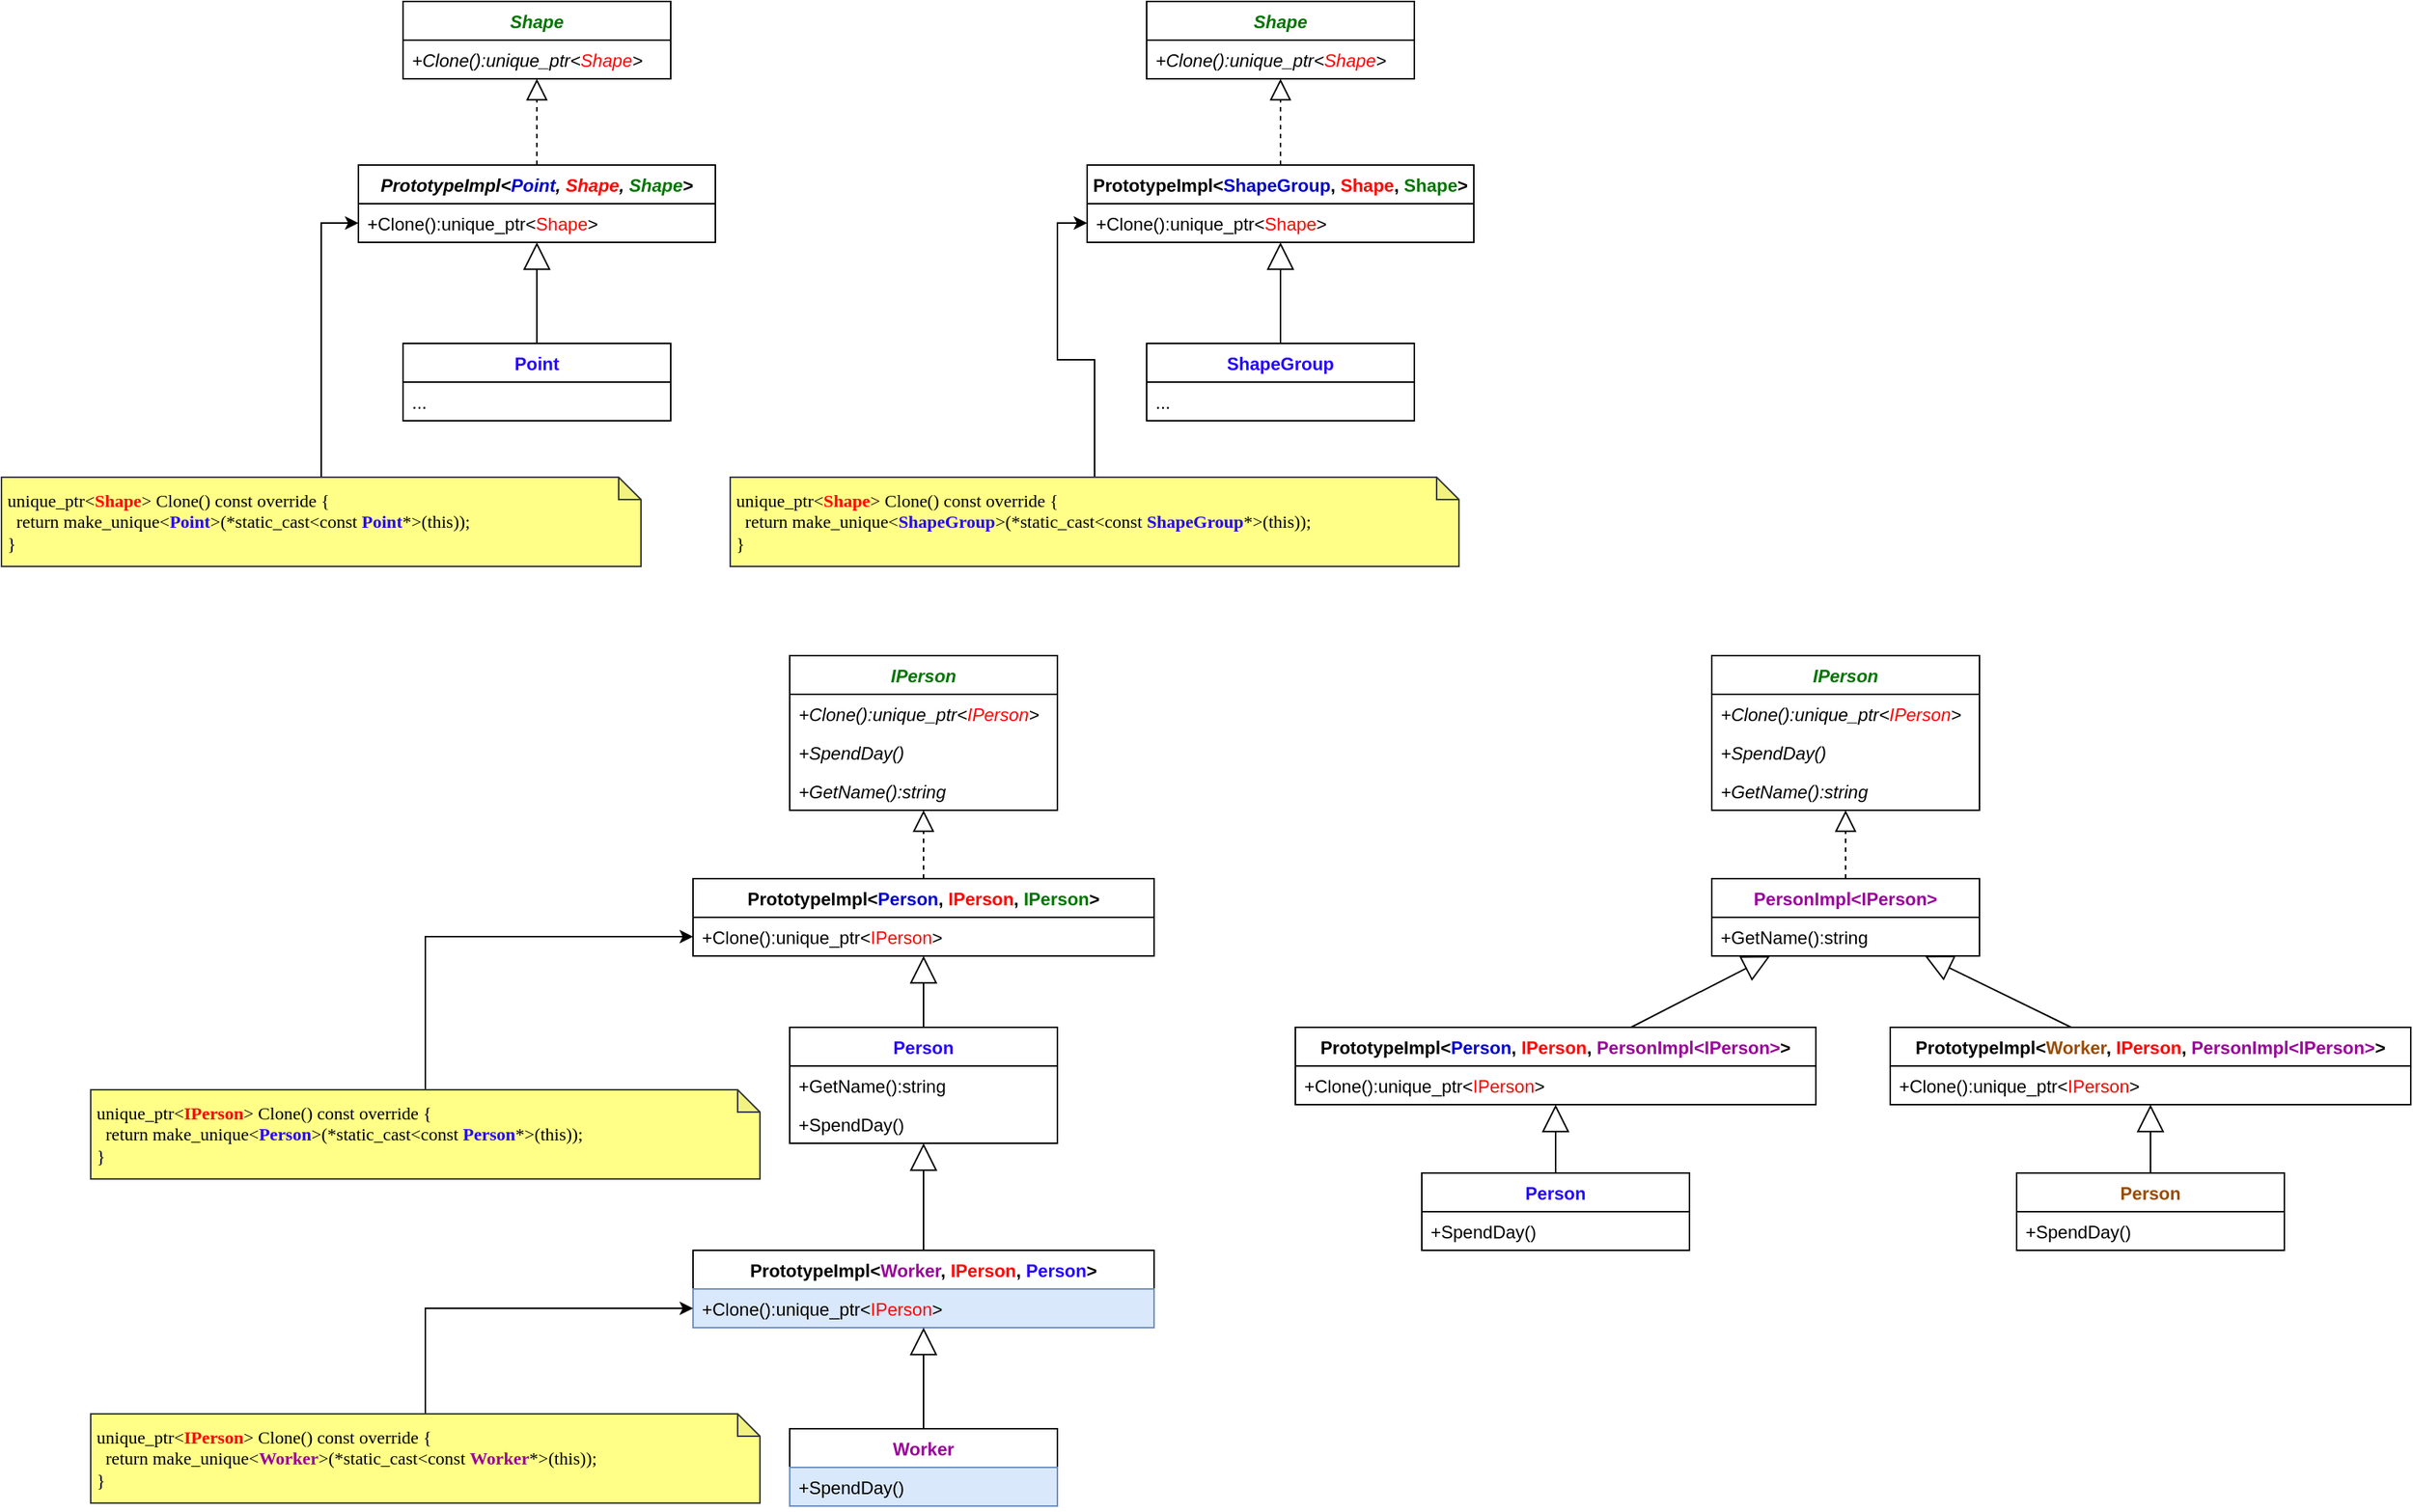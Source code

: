 <mxfile version="27.0.5">
  <diagram name="Page-1" id="zG9zkIzMvjyMxk-u1TkJ">
    <mxGraphModel dx="1090" dy="823" grid="1" gridSize="10" guides="1" tooltips="1" connect="1" arrows="1" fold="1" page="1" pageScale="1" pageWidth="850" pageHeight="1100" math="0" shadow="0">
      <root>
        <mxCell id="0" />
        <mxCell id="1" parent="0" />
        <mxCell id="CCAASxPvr48RPNRsqe6e-1" value="&lt;i&gt;&lt;font style=&quot;color: rgb(0, 117, 0);&quot;&gt;Shape&lt;/font&gt;&lt;/i&gt;" style="swimlane;fontStyle=1;align=center;verticalAlign=top;childLayout=stackLayout;horizontal=1;startSize=26;horizontalStack=0;resizeParent=1;resizeParentMax=0;resizeLast=0;collapsible=1;marginBottom=0;whiteSpace=wrap;html=1;" vertex="1" parent="1">
          <mxGeometry x="320" y="160" width="180" height="52" as="geometry" />
        </mxCell>
        <mxCell id="CCAASxPvr48RPNRsqe6e-2" value="+Clone():unique_ptr&amp;lt;&lt;font style=&quot;color: rgb(255, 0, 0);&quot;&gt;Shape&lt;/font&gt;&amp;gt;" style="text;strokeColor=none;fillColor=none;align=left;verticalAlign=top;spacingLeft=4;spacingRight=4;overflow=hidden;rotatable=0;points=[[0,0.5],[1,0.5]];portConstraint=eastwest;whiteSpace=wrap;html=1;fontStyle=2" vertex="1" parent="CCAASxPvr48RPNRsqe6e-1">
          <mxGeometry y="26" width="180" height="26" as="geometry" />
        </mxCell>
        <mxCell id="CCAASxPvr48RPNRsqe6e-5" value="&lt;span style=&quot;font-style: normal;&quot;&gt;&lt;font style=&quot;color: rgb(37, 3, 255);&quot;&gt;Point&lt;/font&gt;&lt;/span&gt;" style="swimlane;fontStyle=3;align=center;verticalAlign=top;childLayout=stackLayout;horizontal=1;startSize=26;horizontalStack=0;resizeParent=1;resizeParentMax=0;resizeLast=0;collapsible=1;marginBottom=0;whiteSpace=wrap;html=1;" vertex="1" parent="1">
          <mxGeometry x="320" y="390" width="180" height="52" as="geometry" />
        </mxCell>
        <mxCell id="CCAASxPvr48RPNRsqe6e-6" value="..." style="text;strokeColor=none;fillColor=none;align=left;verticalAlign=top;spacingLeft=4;spacingRight=4;overflow=hidden;rotatable=0;points=[[0,0.5],[1,0.5]];portConstraint=eastwest;whiteSpace=wrap;html=1;" vertex="1" parent="CCAASxPvr48RPNRsqe6e-5">
          <mxGeometry y="26" width="180" height="26" as="geometry" />
        </mxCell>
        <mxCell id="CCAASxPvr48RPNRsqe6e-7" value="&lt;span style=&quot;&quot;&gt;PrototypeImpl&amp;lt;&lt;font style=&quot;color: rgb(0, 0, 204);&quot;&gt;Point&lt;/font&gt;, &lt;font style=&quot;color: rgb(255, 0, 0);&quot;&gt;Shape&lt;/font&gt;, &lt;font style=&quot;color: rgb(0, 117, 0);&quot;&gt;Shape&lt;/font&gt;&amp;gt;&lt;/span&gt;" style="swimlane;fontStyle=3;align=center;verticalAlign=top;childLayout=stackLayout;horizontal=1;startSize=26;horizontalStack=0;resizeParent=1;resizeParentMax=0;resizeLast=0;collapsible=1;marginBottom=0;whiteSpace=wrap;html=1;" vertex="1" parent="1">
          <mxGeometry x="290" y="270" width="240" height="52" as="geometry" />
        </mxCell>
        <mxCell id="CCAASxPvr48RPNRsqe6e-8" value="+Clone():unique_ptr&amp;lt;&lt;font style=&quot;color: rgb(255, 0, 0);&quot;&gt;Shape&lt;/font&gt;&amp;gt;" style="text;strokeColor=none;fillColor=none;align=left;verticalAlign=top;spacingLeft=4;spacingRight=4;overflow=hidden;rotatable=0;points=[[0,0.5],[1,0.5]];portConstraint=eastwest;whiteSpace=wrap;html=1;" vertex="1" parent="CCAASxPvr48RPNRsqe6e-7">
          <mxGeometry y="26" width="240" height="26" as="geometry" />
        </mxCell>
        <mxCell id="CCAASxPvr48RPNRsqe6e-9" value="" style="endArrow=block;dashed=1;endFill=0;endSize=12;html=1;rounded=0;" edge="1" parent="1" source="CCAASxPvr48RPNRsqe6e-7" target="CCAASxPvr48RPNRsqe6e-1">
          <mxGeometry width="160" relative="1" as="geometry">
            <mxPoint x="450" y="230" as="sourcePoint" />
            <mxPoint x="610" y="230" as="targetPoint" />
          </mxGeometry>
        </mxCell>
        <mxCell id="CCAASxPvr48RPNRsqe6e-10" value="" style="endArrow=block;endSize=16;endFill=0;html=1;rounded=0;" edge="1" parent="1" source="CCAASxPvr48RPNRsqe6e-5" target="CCAASxPvr48RPNRsqe6e-7">
          <mxGeometry width="160" relative="1" as="geometry">
            <mxPoint x="470" y="330" as="sourcePoint" />
            <mxPoint x="630" y="330" as="targetPoint" />
          </mxGeometry>
        </mxCell>
        <mxCell id="CCAASxPvr48RPNRsqe6e-12" style="edgeStyle=orthogonalEdgeStyle;rounded=0;orthogonalLoop=1;jettySize=auto;html=1;" edge="1" parent="1" source="CCAASxPvr48RPNRsqe6e-11" target="CCAASxPvr48RPNRsqe6e-8">
          <mxGeometry relative="1" as="geometry" />
        </mxCell>
        <mxCell id="CCAASxPvr48RPNRsqe6e-11" value="&lt;div&gt;unique_ptr&amp;lt;&lt;font style=&quot;color: rgb(255, 0, 0);&quot;&gt;&lt;b&gt;Shape&lt;/b&gt;&lt;/font&gt;&amp;gt; Clone() const override {&lt;/div&gt;&amp;nbsp; return make_unique&amp;lt;&lt;font style=&quot;color: rgb(37, 3, 255);&quot;&gt;&lt;b&gt;Point&lt;/b&gt;&lt;/font&gt;&amp;gt;(*static_cast&amp;lt;const &lt;font style=&quot;color: rgb(37, 3, 255);&quot;&gt;&lt;b&gt;Point&lt;/b&gt;&lt;/font&gt;*&amp;gt;(this));&lt;div&gt;}&lt;/div&gt;" style="shape=note;whiteSpace=wrap;html=1;backgroundOutline=1;darkOpacity=0.05;fillColor=#ffff88;strokeColor=#36393d;fontFamily=Consolas;size=15;align=left;spacingLeft=2;" vertex="1" parent="1">
          <mxGeometry x="50" y="480" width="430" height="60" as="geometry" />
        </mxCell>
        <mxCell id="CCAASxPvr48RPNRsqe6e-13" value="&lt;i&gt;&lt;font style=&quot;color: rgb(0, 117, 0);&quot;&gt;Shape&lt;/font&gt;&lt;/i&gt;" style="swimlane;fontStyle=1;align=center;verticalAlign=top;childLayout=stackLayout;horizontal=1;startSize=26;horizontalStack=0;resizeParent=1;resizeParentMax=0;resizeLast=0;collapsible=1;marginBottom=0;whiteSpace=wrap;html=1;" vertex="1" parent="1">
          <mxGeometry x="820" y="160" width="180" height="52" as="geometry" />
        </mxCell>
        <mxCell id="CCAASxPvr48RPNRsqe6e-14" value="+Clone():unique_ptr&amp;lt;&lt;font style=&quot;color: rgb(255, 0, 0);&quot;&gt;Shape&lt;/font&gt;&amp;gt;" style="text;strokeColor=none;fillColor=none;align=left;verticalAlign=top;spacingLeft=4;spacingRight=4;overflow=hidden;rotatable=0;points=[[0,0.5],[1,0.5]];portConstraint=eastwest;whiteSpace=wrap;html=1;fontStyle=2" vertex="1" parent="CCAASxPvr48RPNRsqe6e-13">
          <mxGeometry y="26" width="180" height="26" as="geometry" />
        </mxCell>
        <mxCell id="CCAASxPvr48RPNRsqe6e-15" value="&lt;span style=&quot;font-style: normal;&quot;&gt;&lt;font style=&quot;color: rgb(37, 3, 255);&quot;&gt;ShapeGroup&lt;/font&gt;&lt;/span&gt;" style="swimlane;fontStyle=3;align=center;verticalAlign=top;childLayout=stackLayout;horizontal=1;startSize=26;horizontalStack=0;resizeParent=1;resizeParentMax=0;resizeLast=0;collapsible=1;marginBottom=0;whiteSpace=wrap;html=1;" vertex="1" parent="1">
          <mxGeometry x="820" y="390" width="180" height="52" as="geometry" />
        </mxCell>
        <mxCell id="CCAASxPvr48RPNRsqe6e-16" value="..." style="text;strokeColor=none;fillColor=none;align=left;verticalAlign=top;spacingLeft=4;spacingRight=4;overflow=hidden;rotatable=0;points=[[0,0.5],[1,0.5]];portConstraint=eastwest;whiteSpace=wrap;html=1;" vertex="1" parent="CCAASxPvr48RPNRsqe6e-15">
          <mxGeometry y="26" width="180" height="26" as="geometry" />
        </mxCell>
        <mxCell id="CCAASxPvr48RPNRsqe6e-17" value="&lt;span style=&quot;&quot;&gt;PrototypeImpl&amp;lt;&lt;font style=&quot;color: rgb(0, 0, 204);&quot;&gt;ShapeGroup&lt;/font&gt;, &lt;font style=&quot;color: rgb(255, 0, 0);&quot;&gt;Shape&lt;/font&gt;, &lt;font style=&quot;color: rgb(0, 117, 0);&quot;&gt;Shape&lt;/font&gt;&amp;gt;&lt;/span&gt;" style="swimlane;fontStyle=1;align=center;verticalAlign=top;childLayout=stackLayout;horizontal=1;startSize=26;horizontalStack=0;resizeParent=1;resizeParentMax=0;resizeLast=0;collapsible=1;marginBottom=0;whiteSpace=wrap;html=1;" vertex="1" parent="1">
          <mxGeometry x="780" y="270" width="260" height="52" as="geometry" />
        </mxCell>
        <mxCell id="CCAASxPvr48RPNRsqe6e-18" value="+Clone():unique_ptr&amp;lt;&lt;font style=&quot;color: rgb(255, 0, 0);&quot;&gt;Shape&lt;/font&gt;&amp;gt;" style="text;strokeColor=none;fillColor=none;align=left;verticalAlign=top;spacingLeft=4;spacingRight=4;overflow=hidden;rotatable=0;points=[[0,0.5],[1,0.5]];portConstraint=eastwest;whiteSpace=wrap;html=1;" vertex="1" parent="CCAASxPvr48RPNRsqe6e-17">
          <mxGeometry y="26" width="260" height="26" as="geometry" />
        </mxCell>
        <mxCell id="CCAASxPvr48RPNRsqe6e-19" value="" style="endArrow=block;dashed=1;endFill=0;endSize=12;html=1;rounded=0;" edge="1" source="CCAASxPvr48RPNRsqe6e-17" target="CCAASxPvr48RPNRsqe6e-13" parent="1">
          <mxGeometry width="160" relative="1" as="geometry">
            <mxPoint x="950" y="230" as="sourcePoint" />
            <mxPoint x="1110" y="230" as="targetPoint" />
          </mxGeometry>
        </mxCell>
        <mxCell id="CCAASxPvr48RPNRsqe6e-20" value="" style="endArrow=block;endSize=16;endFill=0;html=1;rounded=0;" edge="1" source="CCAASxPvr48RPNRsqe6e-15" target="CCAASxPvr48RPNRsqe6e-17" parent="1">
          <mxGeometry width="160" relative="1" as="geometry">
            <mxPoint x="970" y="330" as="sourcePoint" />
            <mxPoint x="1130" y="330" as="targetPoint" />
          </mxGeometry>
        </mxCell>
        <mxCell id="CCAASxPvr48RPNRsqe6e-21" style="edgeStyle=orthogonalEdgeStyle;rounded=0;orthogonalLoop=1;jettySize=auto;html=1;" edge="1" source="CCAASxPvr48RPNRsqe6e-22" target="CCAASxPvr48RPNRsqe6e-18" parent="1">
          <mxGeometry relative="1" as="geometry" />
        </mxCell>
        <mxCell id="CCAASxPvr48RPNRsqe6e-22" value="&lt;div&gt;unique_ptr&amp;lt;&lt;font style=&quot;color: rgb(255, 0, 0);&quot;&gt;&lt;b&gt;Shape&lt;/b&gt;&lt;/font&gt;&amp;gt; Clone() const override {&lt;/div&gt;&amp;nbsp; return make_unique&amp;lt;&lt;font color=&quot;#2503ff&quot;&gt;&lt;b&gt;ShapeGroup&lt;/b&gt;&lt;/font&gt;&amp;gt;(*static_cast&amp;lt;const &lt;font style=&quot;color: rgb(37, 3, 255);&quot;&gt;&lt;b&gt;ShapeGroup&lt;/b&gt;&lt;/font&gt;*&amp;gt;(this));&lt;div&gt;}&lt;/div&gt;" style="shape=note;whiteSpace=wrap;html=1;backgroundOutline=1;darkOpacity=0.05;fillColor=#ffff88;strokeColor=#36393d;fontFamily=Consolas;size=15;align=left;spacingLeft=2;" vertex="1" parent="1">
          <mxGeometry x="540" y="480" width="490" height="60" as="geometry" />
        </mxCell>
        <mxCell id="CCAASxPvr48RPNRsqe6e-23" value="&lt;i&gt;&lt;font style=&quot;color: rgb(0, 117, 0);&quot;&gt;IPerson&lt;/font&gt;&lt;/i&gt;" style="swimlane;fontStyle=1;align=center;verticalAlign=top;childLayout=stackLayout;horizontal=1;startSize=26;horizontalStack=0;resizeParent=1;resizeParentMax=0;resizeLast=0;collapsible=1;marginBottom=0;whiteSpace=wrap;html=1;" vertex="1" parent="1">
          <mxGeometry x="580" y="600" width="180" height="104" as="geometry" />
        </mxCell>
        <mxCell id="CCAASxPvr48RPNRsqe6e-24" value="+Clone():unique_ptr&amp;lt;&lt;font color=&quot;#ff0000&quot;&gt;IPerson&lt;/font&gt;&amp;gt;" style="text;strokeColor=none;fillColor=none;align=left;verticalAlign=top;spacingLeft=4;spacingRight=4;overflow=hidden;rotatable=0;points=[[0,0.5],[1,0.5]];portConstraint=eastwest;whiteSpace=wrap;html=1;fontStyle=2" vertex="1" parent="CCAASxPvr48RPNRsqe6e-23">
          <mxGeometry y="26" width="180" height="26" as="geometry" />
        </mxCell>
        <mxCell id="CCAASxPvr48RPNRsqe6e-43" value="+SpendDay()" style="text;strokeColor=none;fillColor=none;align=left;verticalAlign=top;spacingLeft=4;spacingRight=4;overflow=hidden;rotatable=0;points=[[0,0.5],[1,0.5]];portConstraint=eastwest;whiteSpace=wrap;html=1;fontStyle=2" vertex="1" parent="CCAASxPvr48RPNRsqe6e-23">
          <mxGeometry y="52" width="180" height="26" as="geometry" />
        </mxCell>
        <mxCell id="CCAASxPvr48RPNRsqe6e-44" value="+GetName():string" style="text;strokeColor=none;fillColor=none;align=left;verticalAlign=top;spacingLeft=4;spacingRight=4;overflow=hidden;rotatable=0;points=[[0,0.5],[1,0.5]];portConstraint=eastwest;whiteSpace=wrap;html=1;fontStyle=2" vertex="1" parent="CCAASxPvr48RPNRsqe6e-23">
          <mxGeometry y="78" width="180" height="26" as="geometry" />
        </mxCell>
        <mxCell id="CCAASxPvr48RPNRsqe6e-25" value="&lt;span style=&quot;font-style: normal;&quot;&gt;&lt;font style=&quot;color: rgb(37, 3, 255);&quot;&gt;Person&lt;/font&gt;&lt;/span&gt;" style="swimlane;fontStyle=3;align=center;verticalAlign=top;childLayout=stackLayout;horizontal=1;startSize=26;horizontalStack=0;resizeParent=1;resizeParentMax=0;resizeLast=0;collapsible=1;marginBottom=0;whiteSpace=wrap;html=1;" vertex="1" parent="1">
          <mxGeometry x="580" y="850" width="180" height="78" as="geometry" />
        </mxCell>
        <mxCell id="CCAASxPvr48RPNRsqe6e-46" value="+GetName():string" style="text;strokeColor=none;fillColor=none;align=left;verticalAlign=top;spacingLeft=4;spacingRight=4;overflow=hidden;rotatable=0;points=[[0,0.5],[1,0.5]];portConstraint=eastwest;whiteSpace=wrap;html=1;fontStyle=0" vertex="1" parent="CCAASxPvr48RPNRsqe6e-25">
          <mxGeometry y="26" width="180" height="26" as="geometry" />
        </mxCell>
        <mxCell id="CCAASxPvr48RPNRsqe6e-45" value="+SpendDay()" style="text;strokeColor=none;fillColor=none;align=left;verticalAlign=top;spacingLeft=4;spacingRight=4;overflow=hidden;rotatable=0;points=[[0,0.5],[1,0.5]];portConstraint=eastwest;whiteSpace=wrap;html=1;fontStyle=0" vertex="1" parent="CCAASxPvr48RPNRsqe6e-25">
          <mxGeometry y="52" width="180" height="26" as="geometry" />
        </mxCell>
        <mxCell id="CCAASxPvr48RPNRsqe6e-27" value="&lt;span style=&quot;&quot;&gt;PrototypeImpl&amp;lt;&lt;font style=&quot;color: rgb(0, 0, 204);&quot;&gt;Person&lt;/font&gt;, &lt;font style=&quot;color: rgb(255, 0, 0);&quot;&gt;IPerson&lt;/font&gt;, &lt;font style=&quot;color: rgb(0, 117, 0);&quot;&gt;IPerson&lt;/font&gt;&amp;gt;&lt;/span&gt;" style="swimlane;fontStyle=1;align=center;verticalAlign=top;childLayout=stackLayout;horizontal=1;startSize=26;horizontalStack=0;resizeParent=1;resizeParentMax=0;resizeLast=0;collapsible=1;marginBottom=0;whiteSpace=wrap;html=1;" vertex="1" parent="1">
          <mxGeometry x="515" y="750" width="310" height="52" as="geometry" />
        </mxCell>
        <mxCell id="CCAASxPvr48RPNRsqe6e-28" value="+Clone():unique_ptr&amp;lt;&lt;font style=&quot;color: rgb(255, 0, 0);&quot;&gt;IPerson&lt;/font&gt;&amp;gt;" style="text;strokeColor=none;fillColor=none;align=left;verticalAlign=top;spacingLeft=4;spacingRight=4;overflow=hidden;rotatable=0;points=[[0,0.5],[1,0.5]];portConstraint=eastwest;whiteSpace=wrap;html=1;" vertex="1" parent="CCAASxPvr48RPNRsqe6e-27">
          <mxGeometry y="26" width="310" height="26" as="geometry" />
        </mxCell>
        <mxCell id="CCAASxPvr48RPNRsqe6e-29" value="" style="endArrow=block;dashed=1;endFill=0;endSize=12;html=1;rounded=0;" edge="1" parent="1" source="CCAASxPvr48RPNRsqe6e-27" target="CCAASxPvr48RPNRsqe6e-23">
          <mxGeometry width="160" relative="1" as="geometry">
            <mxPoint x="710" y="710" as="sourcePoint" />
            <mxPoint x="870" y="710" as="targetPoint" />
          </mxGeometry>
        </mxCell>
        <mxCell id="CCAASxPvr48RPNRsqe6e-30" value="" style="endArrow=block;endSize=16;endFill=0;html=1;rounded=0;" edge="1" parent="1" source="CCAASxPvr48RPNRsqe6e-25" target="CCAASxPvr48RPNRsqe6e-27">
          <mxGeometry width="160" relative="1" as="geometry">
            <mxPoint x="730" y="810" as="sourcePoint" />
            <mxPoint x="890" y="810" as="targetPoint" />
          </mxGeometry>
        </mxCell>
        <mxCell id="CCAASxPvr48RPNRsqe6e-31" style="edgeStyle=orthogonalEdgeStyle;rounded=0;orthogonalLoop=1;jettySize=auto;html=1;" edge="1" parent="1" source="CCAASxPvr48RPNRsqe6e-32" target="CCAASxPvr48RPNRsqe6e-28">
          <mxGeometry relative="1" as="geometry" />
        </mxCell>
        <mxCell id="CCAASxPvr48RPNRsqe6e-32" value="&lt;div&gt;unique_ptr&amp;lt;&lt;font style=&quot;color: rgb(255, 0, 0);&quot;&gt;&lt;b&gt;IPerson&lt;/b&gt;&lt;/font&gt;&amp;gt; Clone() const override {&lt;/div&gt;&amp;nbsp; return make_unique&amp;lt;&lt;font color=&quot;#2503ff&quot;&gt;&lt;b&gt;Person&lt;/b&gt;&lt;/font&gt;&amp;gt;(*static_cast&amp;lt;const &lt;font style=&quot;color: rgb(37, 3, 255);&quot;&gt;&lt;b&gt;Person&lt;/b&gt;&lt;/font&gt;*&amp;gt;(this));&lt;div&gt;}&lt;/div&gt;" style="shape=note;whiteSpace=wrap;html=1;backgroundOutline=1;darkOpacity=0.05;fillColor=#ffff88;strokeColor=#36393d;fontFamily=Consolas;size=15;align=left;spacingLeft=2;" vertex="1" parent="1">
          <mxGeometry x="110" y="892" width="450" height="60" as="geometry" />
        </mxCell>
        <mxCell id="CCAASxPvr48RPNRsqe6e-33" value="&lt;span style=&quot;&quot;&gt;PrototypeImpl&amp;lt;&lt;font style=&quot;color: rgb(153, 0, 153);&quot;&gt;Worker&lt;/font&gt;, &lt;font style=&quot;color: rgb(255, 0, 0);&quot;&gt;IPerson&lt;/font&gt;, &lt;font style=&quot;color: rgb(37, 3, 255);&quot;&gt;Person&lt;/font&gt;&amp;gt;&lt;/span&gt;" style="swimlane;fontStyle=1;align=center;verticalAlign=top;childLayout=stackLayout;horizontal=1;startSize=26;horizontalStack=0;resizeParent=1;resizeParentMax=0;resizeLast=0;collapsible=1;marginBottom=0;whiteSpace=wrap;html=1;" vertex="1" parent="1">
          <mxGeometry x="515" y="1000" width="310" height="52" as="geometry" />
        </mxCell>
        <mxCell id="CCAASxPvr48RPNRsqe6e-34" value="+Clone():unique_ptr&amp;lt;&lt;font style=&quot;color: rgb(255, 0, 0);&quot;&gt;IPerson&lt;/font&gt;&amp;gt;" style="text;strokeColor=#6c8ebf;fillColor=#dae8fc;align=left;verticalAlign=top;spacingLeft=4;spacingRight=4;overflow=hidden;rotatable=0;points=[[0,0.5],[1,0.5]];portConstraint=eastwest;whiteSpace=wrap;html=1;" vertex="1" parent="CCAASxPvr48RPNRsqe6e-33">
          <mxGeometry y="26" width="310" height="26" as="geometry" />
        </mxCell>
        <mxCell id="CCAASxPvr48RPNRsqe6e-37" value="&lt;span style=&quot;font-style: normal;&quot;&gt;&lt;font style=&quot;color: rgb(153, 0, 153);&quot;&gt;Worker&lt;/font&gt;&lt;/span&gt;" style="swimlane;fontStyle=3;align=center;verticalAlign=top;childLayout=stackLayout;horizontal=1;startSize=26;horizontalStack=0;resizeParent=1;resizeParentMax=0;resizeLast=0;collapsible=1;marginBottom=0;whiteSpace=wrap;html=1;" vertex="1" parent="1">
          <mxGeometry x="580" y="1120" width="180" height="52" as="geometry" />
        </mxCell>
        <mxCell id="CCAASxPvr48RPNRsqe6e-47" value="+SpendDay()" style="text;strokeColor=#6c8ebf;fillColor=#dae8fc;align=left;verticalAlign=top;spacingLeft=4;spacingRight=4;overflow=hidden;rotatable=0;points=[[0,0.5],[1,0.5]];portConstraint=eastwest;whiteSpace=wrap;html=1;fontStyle=0" vertex="1" parent="CCAASxPvr48RPNRsqe6e-37">
          <mxGeometry y="26" width="180" height="26" as="geometry" />
        </mxCell>
        <mxCell id="CCAASxPvr48RPNRsqe6e-39" value="" style="endArrow=block;endSize=16;endFill=0;html=1;rounded=0;" edge="1" parent="1" source="CCAASxPvr48RPNRsqe6e-33" target="CCAASxPvr48RPNRsqe6e-25">
          <mxGeometry width="160" relative="1" as="geometry">
            <mxPoint x="890" y="1012" as="sourcePoint" />
            <mxPoint x="890" y="944" as="targetPoint" />
          </mxGeometry>
        </mxCell>
        <mxCell id="CCAASxPvr48RPNRsqe6e-40" value="" style="endArrow=block;endSize=16;endFill=0;html=1;rounded=0;" edge="1" parent="1" source="CCAASxPvr48RPNRsqe6e-37" target="CCAASxPvr48RPNRsqe6e-33">
          <mxGeometry width="160" relative="1" as="geometry">
            <mxPoint x="680" y="990" as="sourcePoint" />
            <mxPoint x="680" y="932" as="targetPoint" />
          </mxGeometry>
        </mxCell>
        <mxCell id="CCAASxPvr48RPNRsqe6e-42" style="edgeStyle=orthogonalEdgeStyle;rounded=0;orthogonalLoop=1;jettySize=auto;html=1;" edge="1" parent="1" source="CCAASxPvr48RPNRsqe6e-41" target="CCAASxPvr48RPNRsqe6e-34">
          <mxGeometry relative="1" as="geometry" />
        </mxCell>
        <mxCell id="CCAASxPvr48RPNRsqe6e-41" value="&lt;div&gt;unique_ptr&amp;lt;&lt;font style=&quot;color: rgb(255, 0, 0);&quot;&gt;&lt;b&gt;IPerson&lt;/b&gt;&lt;/font&gt;&amp;gt; Clone() const override {&lt;/div&gt;&amp;nbsp; return make_unique&amp;lt;&lt;font color=&quot;#990099&quot;&gt;&lt;b&gt;Worker&lt;/b&gt;&lt;/font&gt;&amp;gt;(*static_cast&amp;lt;const &lt;font style=&quot;color: rgb(153, 0, 153);&quot;&gt;&lt;b&gt;Worker&lt;/b&gt;&lt;/font&gt;*&amp;gt;(this));&lt;div&gt;}&lt;/div&gt;" style="shape=note;whiteSpace=wrap;html=1;backgroundOutline=1;darkOpacity=0.05;fillColor=#ffff88;strokeColor=#36393d;fontFamily=Consolas;size=15;align=left;spacingLeft=2;" vertex="1" parent="1">
          <mxGeometry x="110" y="1110" width="450" height="60" as="geometry" />
        </mxCell>
        <mxCell id="CCAASxPvr48RPNRsqe6e-62" value="&lt;i&gt;&lt;font style=&quot;color: rgb(0, 117, 0);&quot;&gt;IPerson&lt;/font&gt;&lt;/i&gt;" style="swimlane;fontStyle=1;align=center;verticalAlign=top;childLayout=stackLayout;horizontal=1;startSize=26;horizontalStack=0;resizeParent=1;resizeParentMax=0;resizeLast=0;collapsible=1;marginBottom=0;whiteSpace=wrap;html=1;" vertex="1" parent="1">
          <mxGeometry x="1200" y="600" width="180" height="104" as="geometry" />
        </mxCell>
        <mxCell id="CCAASxPvr48RPNRsqe6e-63" value="+Clone():unique_ptr&amp;lt;&lt;font color=&quot;#ff0000&quot;&gt;IPerson&lt;/font&gt;&amp;gt;" style="text;strokeColor=none;fillColor=none;align=left;verticalAlign=top;spacingLeft=4;spacingRight=4;overflow=hidden;rotatable=0;points=[[0,0.5],[1,0.5]];portConstraint=eastwest;whiteSpace=wrap;html=1;fontStyle=2" vertex="1" parent="CCAASxPvr48RPNRsqe6e-62">
          <mxGeometry y="26" width="180" height="26" as="geometry" />
        </mxCell>
        <mxCell id="CCAASxPvr48RPNRsqe6e-64" value="+SpendDay()" style="text;strokeColor=none;fillColor=none;align=left;verticalAlign=top;spacingLeft=4;spacingRight=4;overflow=hidden;rotatable=0;points=[[0,0.5],[1,0.5]];portConstraint=eastwest;whiteSpace=wrap;html=1;fontStyle=2" vertex="1" parent="CCAASxPvr48RPNRsqe6e-62">
          <mxGeometry y="52" width="180" height="26" as="geometry" />
        </mxCell>
        <mxCell id="CCAASxPvr48RPNRsqe6e-65" value="+GetName():string" style="text;strokeColor=none;fillColor=none;align=left;verticalAlign=top;spacingLeft=4;spacingRight=4;overflow=hidden;rotatable=0;points=[[0,0.5],[1,0.5]];portConstraint=eastwest;whiteSpace=wrap;html=1;fontStyle=2" vertex="1" parent="CCAASxPvr48RPNRsqe6e-62">
          <mxGeometry y="78" width="180" height="26" as="geometry" />
        </mxCell>
        <mxCell id="CCAASxPvr48RPNRsqe6e-66" value="&lt;span style=&quot;&quot;&gt;PrototypeImpl&amp;lt;&lt;font style=&quot;color: rgb(0, 0, 204);&quot;&gt;Person&lt;/font&gt;, &lt;font style=&quot;color: rgb(255, 0, 0);&quot;&gt;IPerson&lt;/font&gt;,&amp;nbsp;&lt;/span&gt;&lt;span style=&quot;color: rgb(153, 0, 153);&quot;&gt;PersonImpl&amp;lt;IPerson&amp;gt;&lt;/span&gt;&lt;span style=&quot;&quot;&gt;&amp;gt;&lt;/span&gt;" style="swimlane;fontStyle=1;align=center;verticalAlign=top;childLayout=stackLayout;horizontal=1;startSize=26;horizontalStack=0;resizeParent=1;resizeParentMax=0;resizeLast=0;collapsible=1;marginBottom=0;whiteSpace=wrap;html=1;" vertex="1" parent="1">
          <mxGeometry x="920" y="850" width="350" height="52" as="geometry" />
        </mxCell>
        <mxCell id="CCAASxPvr48RPNRsqe6e-67" value="+Clone():unique_ptr&amp;lt;&lt;font style=&quot;color: rgb(255, 0, 0);&quot;&gt;IPerson&lt;/font&gt;&amp;gt;" style="text;strokeColor=none;fillColor=none;align=left;verticalAlign=top;spacingLeft=4;spacingRight=4;overflow=hidden;rotatable=0;points=[[0,0.5],[1,0.5]];portConstraint=eastwest;whiteSpace=wrap;html=1;" vertex="1" parent="CCAASxPvr48RPNRsqe6e-66">
          <mxGeometry y="26" width="350" height="26" as="geometry" />
        </mxCell>
        <mxCell id="CCAASxPvr48RPNRsqe6e-68" value="" style="endArrow=block;dashed=1;endFill=0;endSize=12;html=1;rounded=0;" edge="1" source="CCAASxPvr48RPNRsqe6e-69" target="CCAASxPvr48RPNRsqe6e-62" parent="1">
          <mxGeometry width="160" relative="1" as="geometry">
            <mxPoint x="1205" y="710" as="sourcePoint" />
            <mxPoint x="1365" y="710" as="targetPoint" />
          </mxGeometry>
        </mxCell>
        <mxCell id="CCAASxPvr48RPNRsqe6e-69" value="&lt;span style=&quot;font-style: normal;&quot;&gt;&lt;font style=&quot;color: rgb(153, 0, 153);&quot;&gt;PersonImpl&amp;lt;IPerson&amp;gt;&lt;/font&gt;&lt;/span&gt;" style="swimlane;fontStyle=3;align=center;verticalAlign=top;childLayout=stackLayout;horizontal=1;startSize=26;horizontalStack=0;resizeParent=1;resizeParentMax=0;resizeLast=0;collapsible=1;marginBottom=0;whiteSpace=wrap;html=1;" vertex="1" parent="1">
          <mxGeometry x="1200" y="750" width="180" height="52" as="geometry" />
        </mxCell>
        <mxCell id="CCAASxPvr48RPNRsqe6e-70" value="+GetName():string" style="text;strokeColor=none;fillColor=none;align=left;verticalAlign=top;spacingLeft=4;spacingRight=4;overflow=hidden;rotatable=0;points=[[0,0.5],[1,0.5]];portConstraint=eastwest;whiteSpace=wrap;html=1;fontStyle=0" vertex="1" parent="CCAASxPvr48RPNRsqe6e-69">
          <mxGeometry y="26" width="180" height="26" as="geometry" />
        </mxCell>
        <mxCell id="CCAASxPvr48RPNRsqe6e-73" value="" style="endArrow=block;endSize=16;endFill=0;html=1;rounded=0;" edge="1" parent="1" source="CCAASxPvr48RPNRsqe6e-66" target="CCAASxPvr48RPNRsqe6e-69">
          <mxGeometry width="160" relative="1" as="geometry">
            <mxPoint x="1510" y="874" as="sourcePoint" />
            <mxPoint x="1510" y="802" as="targetPoint" />
          </mxGeometry>
        </mxCell>
        <mxCell id="CCAASxPvr48RPNRsqe6e-74" value="&lt;span style=&quot;font-style: normal;&quot;&gt;&lt;font style=&quot;color: rgb(37, 3, 255);&quot;&gt;Person&lt;/font&gt;&lt;/span&gt;" style="swimlane;fontStyle=3;align=center;verticalAlign=top;childLayout=stackLayout;horizontal=1;startSize=26;horizontalStack=0;resizeParent=1;resizeParentMax=0;resizeLast=0;collapsible=1;marginBottom=0;whiteSpace=wrap;html=1;" vertex="1" parent="1">
          <mxGeometry x="1005" y="948" width="180" height="52" as="geometry" />
        </mxCell>
        <mxCell id="CCAASxPvr48RPNRsqe6e-76" value="+SpendDay()" style="text;strokeColor=none;fillColor=none;align=left;verticalAlign=top;spacingLeft=4;spacingRight=4;overflow=hidden;rotatable=0;points=[[0,0.5],[1,0.5]];portConstraint=eastwest;whiteSpace=wrap;html=1;fontStyle=0" vertex="1" parent="CCAASxPvr48RPNRsqe6e-74">
          <mxGeometry y="26" width="180" height="26" as="geometry" />
        </mxCell>
        <mxCell id="CCAASxPvr48RPNRsqe6e-77" value="" style="endArrow=block;endSize=16;endFill=0;html=1;rounded=0;" edge="1" parent="1" source="CCAASxPvr48RPNRsqe6e-74" target="CCAASxPvr48RPNRsqe6e-66">
          <mxGeometry width="160" relative="1" as="geometry">
            <mxPoint x="1175" y="860" as="sourcePoint" />
            <mxPoint x="1175" y="812" as="targetPoint" />
          </mxGeometry>
        </mxCell>
        <mxCell id="CCAASxPvr48RPNRsqe6e-80" value="&lt;span style=&quot;&quot;&gt;PrototypeImpl&amp;lt;&lt;font style=&quot;color: rgb(153, 76, 0);&quot;&gt;Worker&lt;/font&gt;, &lt;font style=&quot;color: rgb(255, 0, 0);&quot;&gt;IPerson&lt;/font&gt;,&amp;nbsp;&lt;/span&gt;&lt;span style=&quot;color: rgb(153, 0, 153);&quot;&gt;PersonImpl&amp;lt;IPerson&amp;gt;&lt;/span&gt;&lt;span style=&quot;&quot;&gt;&amp;gt;&lt;/span&gt;" style="swimlane;fontStyle=1;align=center;verticalAlign=top;childLayout=stackLayout;horizontal=1;startSize=26;horizontalStack=0;resizeParent=1;resizeParentMax=0;resizeLast=0;collapsible=1;marginBottom=0;whiteSpace=wrap;html=1;" vertex="1" parent="1">
          <mxGeometry x="1320" y="850" width="350" height="52" as="geometry" />
        </mxCell>
        <mxCell id="CCAASxPvr48RPNRsqe6e-81" value="+Clone():unique_ptr&amp;lt;&lt;font style=&quot;color: rgb(255, 0, 0);&quot;&gt;IPerson&lt;/font&gt;&amp;gt;" style="text;strokeColor=none;fillColor=none;align=left;verticalAlign=top;spacingLeft=4;spacingRight=4;overflow=hidden;rotatable=0;points=[[0,0.5],[1,0.5]];portConstraint=eastwest;whiteSpace=wrap;html=1;" vertex="1" parent="CCAASxPvr48RPNRsqe6e-80">
          <mxGeometry y="26" width="350" height="26" as="geometry" />
        </mxCell>
        <mxCell id="CCAASxPvr48RPNRsqe6e-82" value="" style="endArrow=block;endSize=16;endFill=0;html=1;rounded=0;" edge="1" parent="1" source="CCAASxPvr48RPNRsqe6e-80" target="CCAASxPvr48RPNRsqe6e-69">
          <mxGeometry width="160" relative="1" as="geometry">
            <mxPoint x="1510" y="874" as="sourcePoint" />
            <mxPoint x="1510" y="802" as="targetPoint" />
          </mxGeometry>
        </mxCell>
        <mxCell id="CCAASxPvr48RPNRsqe6e-83" value="&lt;span style=&quot;font-style: normal;&quot;&gt;&lt;font style=&quot;color: rgb(153, 76, 0);&quot;&gt;Person&lt;/font&gt;&lt;/span&gt;" style="swimlane;fontStyle=3;align=center;verticalAlign=top;childLayout=stackLayout;horizontal=1;startSize=26;horizontalStack=0;resizeParent=1;resizeParentMax=0;resizeLast=0;collapsible=1;marginBottom=0;whiteSpace=wrap;html=1;" vertex="1" parent="1">
          <mxGeometry x="1405" y="948" width="180" height="52" as="geometry" />
        </mxCell>
        <mxCell id="CCAASxPvr48RPNRsqe6e-84" value="+SpendDay()" style="text;strokeColor=none;fillColor=none;align=left;verticalAlign=top;spacingLeft=4;spacingRight=4;overflow=hidden;rotatable=0;points=[[0,0.5],[1,0.5]];portConstraint=eastwest;whiteSpace=wrap;html=1;fontStyle=0" vertex="1" parent="CCAASxPvr48RPNRsqe6e-83">
          <mxGeometry y="26" width="180" height="26" as="geometry" />
        </mxCell>
        <mxCell id="CCAASxPvr48RPNRsqe6e-85" value="" style="endArrow=block;endSize=16;endFill=0;html=1;rounded=0;" edge="1" parent="1" source="CCAASxPvr48RPNRsqe6e-83" target="CCAASxPvr48RPNRsqe6e-80">
          <mxGeometry width="160" relative="1" as="geometry">
            <mxPoint x="1105" y="958" as="sourcePoint" />
            <mxPoint x="1105" y="912" as="targetPoint" />
          </mxGeometry>
        </mxCell>
      </root>
    </mxGraphModel>
  </diagram>
</mxfile>
